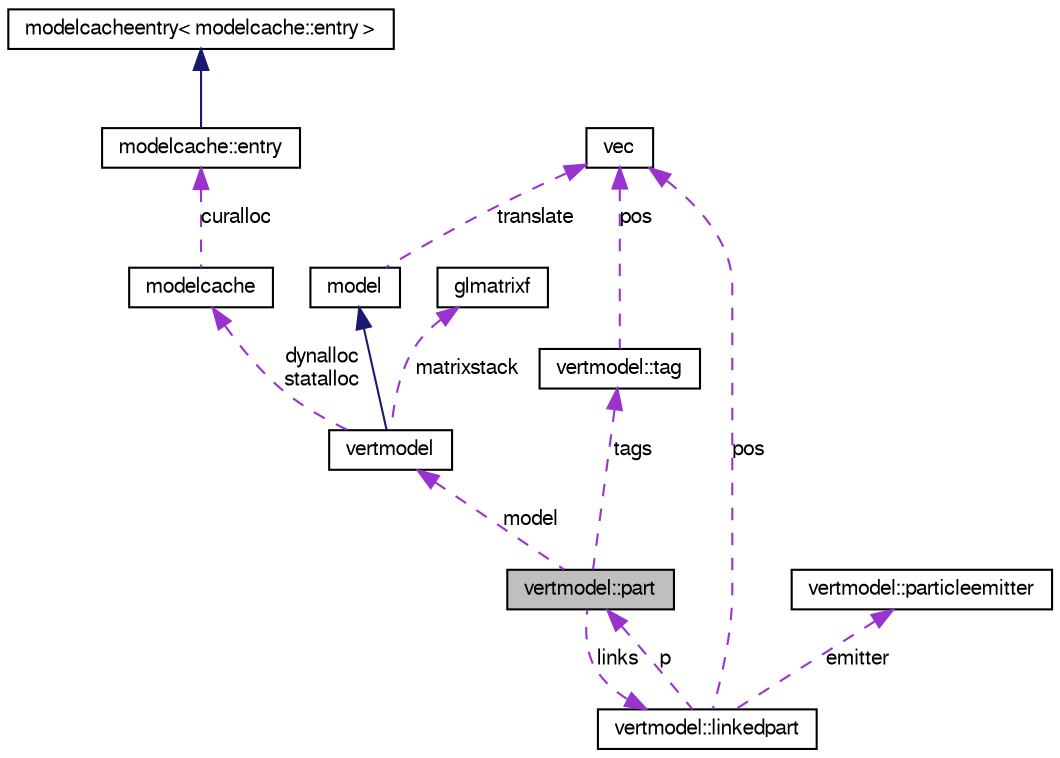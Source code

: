 digraph G
{
  edge [fontname="FreeSans",fontsize="10",labelfontname="FreeSans",labelfontsize="10"];
  node [fontname="FreeSans",fontsize="10",shape=record];
  Node1 [label="vertmodel::part",height=0.2,width=0.4,color="black", fillcolor="grey75", style="filled" fontcolor="black"];
  Node2 -> Node1 [dir=back,color="darkorchid3",fontsize="10",style="dashed",label="tags",fontname="FreeSans"];
  Node2 [label="vertmodel::tag",height=0.2,width=0.4,color="black", fillcolor="white", style="filled",URL="$structvertmodel_1_1tag.html"];
  Node3 -> Node2 [dir=back,color="darkorchid3",fontsize="10",style="dashed",label="pos",fontname="FreeSans"];
  Node3 [label="vec",height=0.2,width=0.4,color="black", fillcolor="white", style="filled",URL="$structvec.html"];
  Node4 -> Node1 [dir=back,color="darkorchid3",fontsize="10",style="dashed",label="model",fontname="FreeSans"];
  Node4 [label="vertmodel",height=0.2,width=0.4,color="black", fillcolor="white", style="filled",URL="$structvertmodel.html"];
  Node5 -> Node4 [dir=back,color="midnightblue",fontsize="10",style="solid",fontname="FreeSans"];
  Node5 [label="model",height=0.2,width=0.4,color="black", fillcolor="white", style="filled",URL="$structmodel.html"];
  Node3 -> Node5 [dir=back,color="darkorchid3",fontsize="10",style="dashed",label="translate",fontname="FreeSans"];
  Node6 -> Node4 [dir=back,color="darkorchid3",fontsize="10",style="dashed",label="dynalloc\nstatalloc",fontname="FreeSans"];
  Node6 [label="modelcache",height=0.2,width=0.4,color="black", fillcolor="white", style="filled",URL="$structmodelcache.html"];
  Node7 -> Node6 [dir=back,color="darkorchid3",fontsize="10",style="dashed",label="curalloc",fontname="FreeSans"];
  Node7 [label="modelcache::entry",height=0.2,width=0.4,color="black", fillcolor="white", style="filled",URL="$structmodelcache_1_1entry.html"];
  Node8 -> Node7 [dir=back,color="midnightblue",fontsize="10",style="solid",fontname="FreeSans"];
  Node8 [label="modelcacheentry\< modelcache::entry \>",height=0.2,width=0.4,color="black", fillcolor="white", style="filled",URL="$structmodelcacheentry.html"];
  Node9 -> Node4 [dir=back,color="darkorchid3",fontsize="10",style="dashed",label="matrixstack",fontname="FreeSans"];
  Node9 [label="glmatrixf",height=0.2,width=0.4,color="black", fillcolor="white", style="filled",URL="$structglmatrixf.html"];
  Node10 -> Node1 [dir=back,color="darkorchid3",fontsize="10",style="dashed",label="links",fontname="FreeSans"];
  Node10 [label="vertmodel::linkedpart",height=0.2,width=0.4,color="black", fillcolor="white", style="filled",URL="$structvertmodel_1_1linkedpart.html"];
  Node1 -> Node10 [dir=back,color="darkorchid3",fontsize="10",style="dashed",label="p",fontname="FreeSans"];
  Node3 -> Node10 [dir=back,color="darkorchid3",fontsize="10",style="dashed",label="pos",fontname="FreeSans"];
  Node11 -> Node10 [dir=back,color="darkorchid3",fontsize="10",style="dashed",label="emitter",fontname="FreeSans"];
  Node11 [label="vertmodel::particleemitter",height=0.2,width=0.4,color="black", fillcolor="white", style="filled",URL="$structvertmodel_1_1particleemitter.html"];
}
